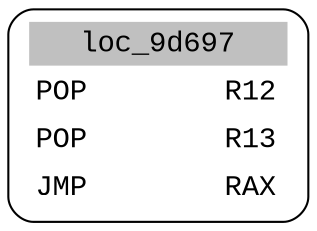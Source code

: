 digraph asm_graph {
1941 [
shape="Mrecord" fontname="Courier New"label =<<table border="0" cellborder="0" cellpadding="3"><tr><td align="center" colspan="2" bgcolor="grey">loc_9d697</td></tr><tr><td align="left">POP        R12</td></tr><tr><td align="left">POP        R13</td></tr><tr><td align="left">JMP        RAX</td></tr></table>> ];
}